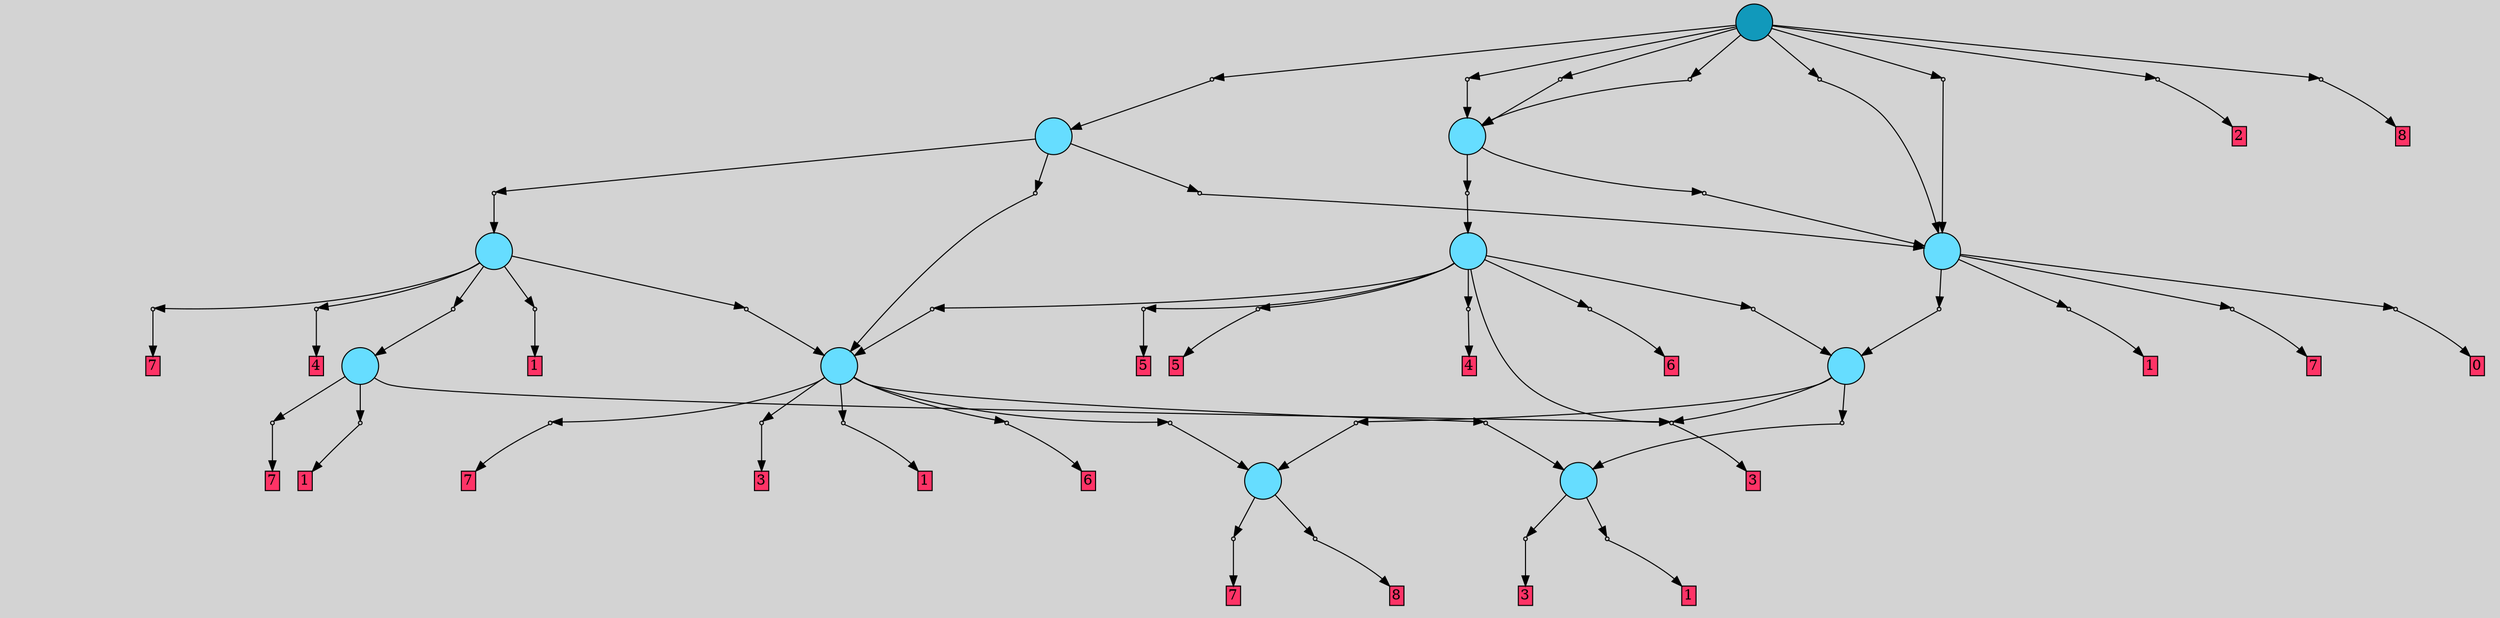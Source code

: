 // File exported with GEGELATI v1.3.1
// On the 2024-04-15 16:01:10
// With the File::TPGGraphDotExporter
digraph{
	graph[pad = "0.212, 0.055" bgcolor = lightgray]
	node[shape=circle style = filled label = ""]
		T0 [fillcolor="#66ddff"]
		T1 [fillcolor="#66ddff"]
		T2 [fillcolor="#66ddff"]
		T3 [fillcolor="#66ddff"]
		T4 [fillcolor="#66ddff"]
		T5 [fillcolor="#66ddff"]
		T6 [fillcolor="#66ddff"]
		T7 [fillcolor="#66ddff"]
		T8 [fillcolor="#66ddff"]
		T9 [fillcolor="#66ddff"]
		T10 [fillcolor="#1199bb"]
		P0 [fillcolor="#cccccc" shape=point] //
		I0 [shape=box style=invis label=""]
		P0 -> I0[style=invis]
		A0 [fillcolor="#ff3366" shape=box margin=0.03 width=0 height=0 label="3"]
		T0 -> P0 -> A0
		P1 [fillcolor="#cccccc" shape=point] //
		I1 [shape=box style=invis label="1|0&3|4#2|0&#92;n"]
		P1 -> I1[style=invis]
		A1 [fillcolor="#ff3366" shape=box margin=0.03 width=0 height=0 label="1"]
		T0 -> P1 -> A1
		P2 [fillcolor="#cccccc" shape=point] //
		I2 [shape=box style=invis label=""]
		P2 -> I2[style=invis]
		A2 [fillcolor="#ff3366" shape=box margin=0.03 width=0 height=0 label="7"]
		T1 -> P2 -> A2
		P3 [fillcolor="#cccccc" shape=point] //
		I3 [shape=box style=invis label="3|0&3|5#4|5&#92;n"]
		P3 -> I3[style=invis]
		A3 [fillcolor="#ff3366" shape=box margin=0.03 width=0 height=0 label="8"]
		T1 -> P3 -> A3
		P4 [fillcolor="#cccccc" shape=point] //
		I4 [shape=box style=invis label="6|0&3|5#2|5&#92;n"]
		P4 -> I4[style=invis]
		A4 [fillcolor="#ff3366" shape=box margin=0.03 width=0 height=0 label="3"]
		T2 -> P4 -> A4
		P5 [fillcolor="#cccccc" shape=point] //
		I5 [shape=box style=invis label="2|0&3|6#1|1&#92;n"]
		P5 -> I5[style=invis]
		A5 [fillcolor="#ff3366" shape=box margin=0.03 width=0 height=0 label="1"]
		T2 -> P5 -> A5
		P6 [fillcolor="#cccccc" shape=point] //
		I6 [shape=box style=invis label="0|4&0|5#3|7&#92;n2|0&2|7#0|4&#92;n"]
		P6 -> I6[style=invis]
		A6 [fillcolor="#ff3366" shape=box margin=0.03 width=0 height=0 label="6"]
		T2 -> P6 -> A6
		P7 [fillcolor="#cccccc" shape=point] //
		I7 [shape=box style=invis label="2|0&2|5#3|1&#92;n"]
		P7 -> I7[style=invis]
		T2 -> P7 -> T1
		P8 [fillcolor="#cccccc" shape=point] //
		I8 [shape=box style=invis label="0|0&1|1#2|0&#92;n"]
		P8 -> I8[style=invis]
		A7 [fillcolor="#ff3366" shape=box margin=0.03 width=0 height=0 label="7"]
		T2 -> P8 -> A7
		P9 [fillcolor="#cccccc" shape=point] //
		I9 [shape=box style=invis label="1|0&4|4#2|6&#92;n"]
		P9 -> I9[style=invis]
		T2 -> P9 -> T0
		P10 [fillcolor="#cccccc" shape=point] //
		I10 [shape=box style=invis label="6|0&3|5#2|5&#92;n"]
		P10 -> I10[style=invis]
		A8 [fillcolor="#ff3366" shape=box margin=0.03 width=0 height=0 label="3"]
		T3 -> P10 -> A8
		P11 [fillcolor="#cccccc" shape=point] //
		I11 [shape=box style=invis label="2|0&3|7#2|7&#92;n"]
		P11 -> I11[style=invis]
		A9 [fillcolor="#ff3366" shape=box margin=0.03 width=0 height=0 label="1"]
		T3 -> P11 -> A9
		P12 [fillcolor="#cccccc" shape=point] //
		I12 [shape=box style=invis label="0|0&1|2#2|4&#92;n"]
		P12 -> I12[style=invis]
		A10 [fillcolor="#ff3366" shape=box margin=0.03 width=0 height=0 label="7"]
		T3 -> P12 -> A10
		T4 -> P10
		P13 [fillcolor="#cccccc" shape=point] //
		I13 [shape=box style=invis label="6|0&3|7#4|6&#92;n"]
		P13 -> I13[style=invis]
		T4 -> P13 -> T0
		P14 [fillcolor="#cccccc" shape=point] //
		I14 [shape=box style=invis label="2|0&2|5#3|1&#92;n"]
		P14 -> I14[style=invis]
		T4 -> P14 -> T1
		P15 [fillcolor="#cccccc" shape=point] //
		I15 [shape=box style=invis label="6|0&3|5#2|5&#92;n"]
		P15 -> I15[style=invis]
		T5 -> P15 -> T2
		P16 [fillcolor="#cccccc" shape=point] //
		I16 [shape=box style=invis label="1|0&2|2#1|5&#92;n"]
		P16 -> I16[style=invis]
		T5 -> P16 -> T3
		P17 [fillcolor="#cccccc" shape=point] //
		I17 [shape=box style=invis label="0|0&1|1#1|0&#92;n"]
		P17 -> I17[style=invis]
		A11 [fillcolor="#ff3366" shape=box margin=0.03 width=0 height=0 label="7"]
		T5 -> P17 -> A11
		P18 [fillcolor="#cccccc" shape=point] //
		I18 [shape=box style=invis label="2|0&2|2#3|0&#92;n"]
		P18 -> I18[style=invis]
		A12 [fillcolor="#ff3366" shape=box margin=0.03 width=0 height=0 label="4"]
		T5 -> P18 -> A12
		P19 [fillcolor="#cccccc" shape=point] //
		I19 [shape=box style=invis label="1|0&1|1#1|2&#92;n"]
		P19 -> I19[style=invis]
		A13 [fillcolor="#ff3366" shape=box margin=0.03 width=0 height=0 label="1"]
		T5 -> P19 -> A13
		P20 [fillcolor="#cccccc" shape=point] //
		I20 [shape=box style=invis label="3|0&3|2#0|2&#92;n"]
		P20 -> I20[style=invis]
		T6 -> P20 -> T4
		P21 [fillcolor="#cccccc" shape=point] //
		I21 [shape=box style=invis label="6|0&3|4#0|0&#92;n"]
		P21 -> I21[style=invis]
		A14 [fillcolor="#ff3366" shape=box margin=0.03 width=0 height=0 label="1"]
		T6 -> P21 -> A14
		P22 [fillcolor="#cccccc" shape=point] //
		I22 [shape=box style=invis label="2|0&3|2#3|6&#92;n"]
		P22 -> I22[style=invis]
		A15 [fillcolor="#ff3366" shape=box margin=0.03 width=0 height=0 label="7"]
		T6 -> P22 -> A15
		P23 [fillcolor="#cccccc" shape=point] //
		I23 [shape=box style=invis label="0|0&4|0#3|4&#92;n"]
		P23 -> I23[style=invis]
		A16 [fillcolor="#ff3366" shape=box margin=0.03 width=0 height=0 label="0"]
		T6 -> P23 -> A16
		P24 [fillcolor="#cccccc" shape=point] //
		I24 [shape=box style=invis label="4|0&3|1#4|1&#92;n"]
		P24 -> I24[style=invis]
		A17 [fillcolor="#ff3366" shape=box margin=0.03 width=0 height=0 label="6"]
		T7 -> P24 -> A17
		P25 [fillcolor="#cccccc" shape=point] //
		I25 [shape=box style=invis label="4|0&1|3#2|7&#92;n"]
		P25 -> I25[style=invis]
		A18 [fillcolor="#ff3366" shape=box margin=0.03 width=0 height=0 label="5"]
		T7 -> P25 -> A18
		P26 [fillcolor="#cccccc" shape=point] //
		I26 [shape=box style=invis label="1|0&2|0#1|1&#92;n"]
		P26 -> I26[style=invis]
		T7 -> P26 -> T2
		P27 [fillcolor="#cccccc" shape=point] //
		I27 [shape=box style=invis label="6|0&3|4#0|0&#92;n"]
		P27 -> I27[style=invis]
		T7 -> P27 -> T4
		P28 [fillcolor="#cccccc" shape=point] //
		I28 [shape=box style=invis label="1|0&1|3#2|6&#92;n"]
		P28 -> I28[style=invis]
		A19 [fillcolor="#ff3366" shape=box margin=0.03 width=0 height=0 label="5"]
		T7 -> P28 -> A19
		P29 [fillcolor="#cccccc" shape=point] //
		I29 [shape=box style=invis label="2|0&2|2#3|0&#92;n"]
		P29 -> I29[style=invis]
		A20 [fillcolor="#ff3366" shape=box margin=0.03 width=0 height=0 label="4"]
		T7 -> P29 -> A20
		T7 -> P10
		P30 [fillcolor="#cccccc" shape=point] //
		I30 [shape=box style=invis label="6|0&2|7#1|7&#92;n"]
		P30 -> I30[style=invis]
		T8 -> P30 -> T6
		P31 [fillcolor="#cccccc" shape=point] //
		I31 [shape=box style=invis label="2|3&2|1#3|5&#92;n3|0&0|3#0|7&#92;n"]
		P31 -> I31[style=invis]
		T8 -> P31 -> T5
		P32 [fillcolor="#cccccc" shape=point] //
		I32 [shape=box style=invis label="6|0&2|5#3|5&#92;n"]
		P32 -> I32[style=invis]
		T8 -> P32 -> T2
		P33 [fillcolor="#cccccc" shape=point] //
		I33 [shape=box style=invis label="6|0&2|5#2|1&#92;n"]
		P33 -> I33[style=invis]
		T9 -> P33 -> T6
		P34 [fillcolor="#cccccc" shape=point] //
		I34 [shape=box style=invis label="6|0&1|5#2|1&#92;n"]
		P34 -> I34[style=invis]
		T9 -> P34 -> T7
		P35 [fillcolor="#cccccc" shape=point] //
		I35 [shape=box style=invis label="0|0&4|4#2|4&#92;n"]
		P35 -> I35[style=invis]
		A21 [fillcolor="#ff3366" shape=box margin=0.03 width=0 height=0 label="2"]
		T10 -> P35 -> A21
		P36 [fillcolor="#cccccc" shape=point] //
		I36 [shape=box style=invis label="2|0&1|1#3|2&#92;n"]
		P36 -> I36[style=invis]
		T10 -> P36 -> T6
		P37 [fillcolor="#cccccc" shape=point] //
		I37 [shape=box style=invis label="1|0&1|3#4|5&#92;n"]
		P37 -> I37[style=invis]
		T10 -> P37 -> T6
		P38 [fillcolor="#cccccc" shape=point] //
		I38 [shape=box style=invis label="1|0&2|0#2|5&#92;n"]
		P38 -> I38[style=invis]
		T10 -> P38 -> T9
		P39 [fillcolor="#cccccc" shape=point] //
		I39 [shape=box style=invis label="2|0&1|0#1|1&#92;n"]
		P39 -> I39[style=invis]
		T10 -> P39 -> T9
		P40 [fillcolor="#cccccc" shape=point] //
		I40 [shape=box style=invis label="6|0&1|7#4|0&#92;n"]
		P40 -> I40[style=invis]
		T10 -> P40 -> T8
		P41 [fillcolor="#cccccc" shape=point] //
		I41 [shape=box style=invis label="3|0&1|1#3|7&#92;n"]
		P41 -> I41[style=invis]
		A22 [fillcolor="#ff3366" shape=box margin=0.03 width=0 height=0 label="8"]
		T10 -> P41 -> A22
		P42 [fillcolor="#cccccc" shape=point] //
		I42 [shape=box style=invis label="6|0&2|7#4|4&#92;n"]
		P42 -> I42[style=invis]
		T10 -> P42 -> T9
		{ rank= same T10 }
}
